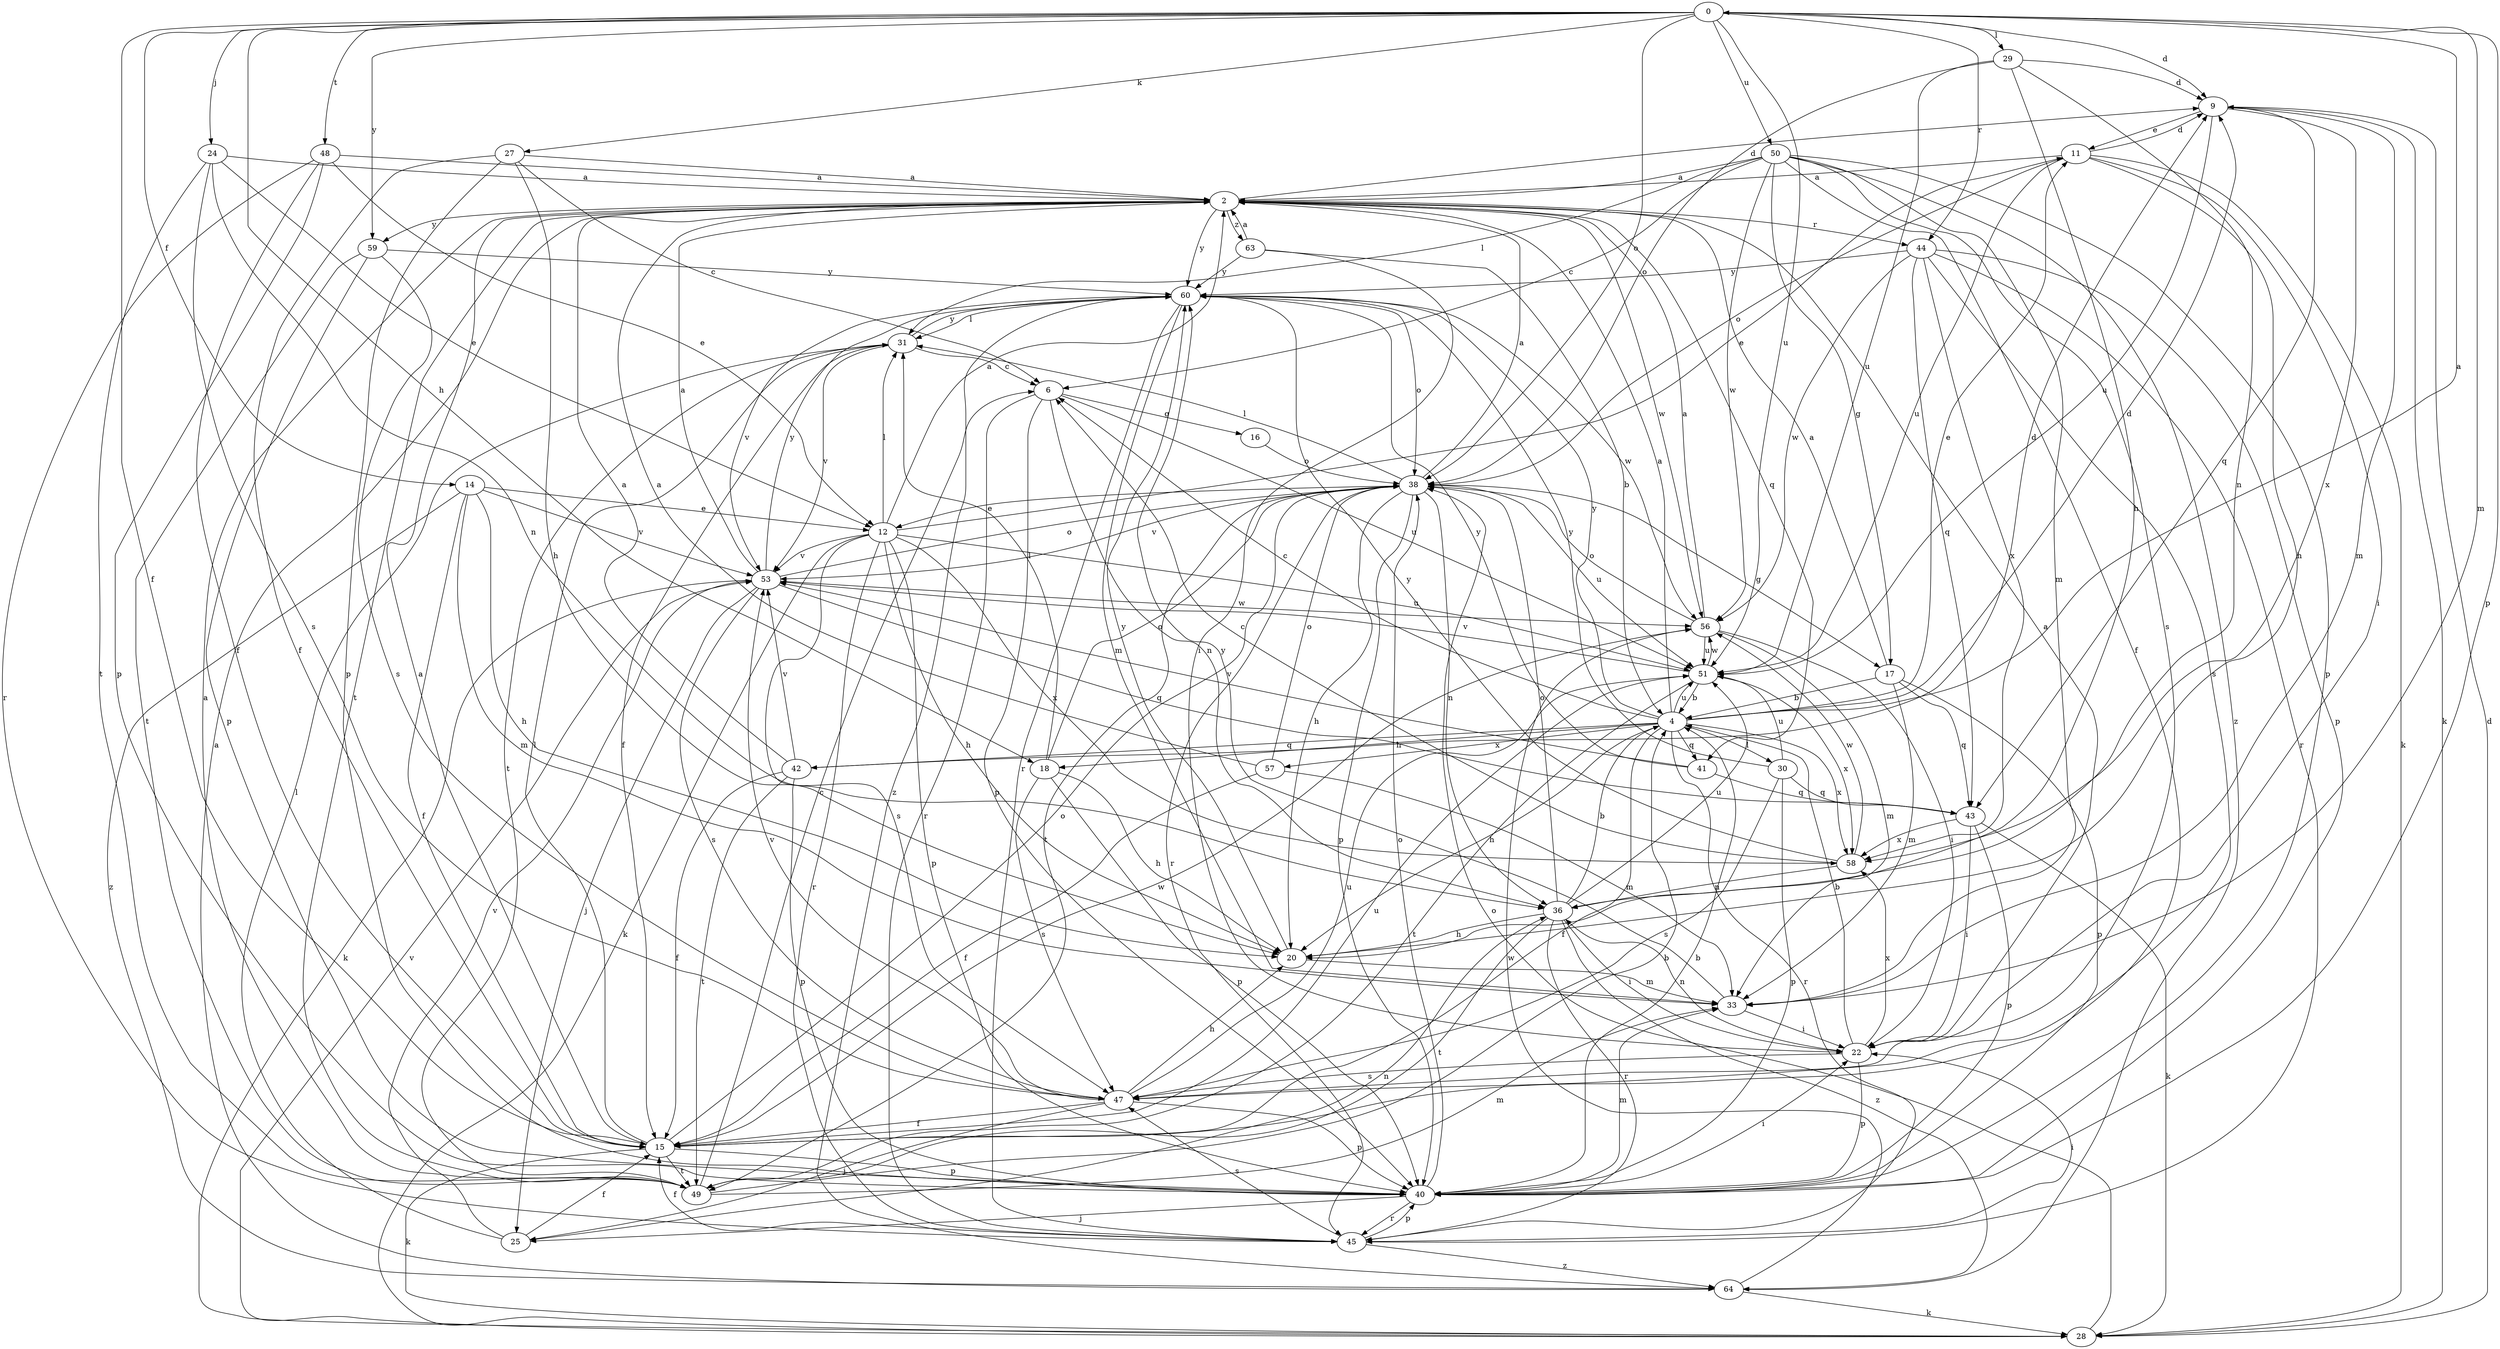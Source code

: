 strict digraph  {
0;
2;
4;
6;
9;
11;
12;
14;
15;
16;
17;
18;
20;
22;
24;
25;
27;
28;
29;
30;
31;
33;
36;
38;
40;
41;
42;
43;
44;
45;
47;
48;
49;
50;
51;
53;
56;
57;
58;
59;
60;
63;
64;
0 -> 9  [label=d];
0 -> 14  [label=f];
0 -> 15  [label=f];
0 -> 18  [label=h];
0 -> 24  [label=j];
0 -> 27  [label=k];
0 -> 29  [label=l];
0 -> 33  [label=m];
0 -> 38  [label=o];
0 -> 40  [label=p];
0 -> 44  [label=r];
0 -> 48  [label=t];
0 -> 50  [label=u];
0 -> 51  [label=u];
0 -> 59  [label=y];
2 -> 9  [label=d];
2 -> 41  [label=q];
2 -> 44  [label=r];
2 -> 49  [label=t];
2 -> 56  [label=w];
2 -> 59  [label=y];
2 -> 60  [label=y];
2 -> 63  [label=z];
4 -> 0  [label=a];
4 -> 2  [label=a];
4 -> 6  [label=c];
4 -> 9  [label=d];
4 -> 11  [label=e];
4 -> 15  [label=f];
4 -> 18  [label=h];
4 -> 20  [label=h];
4 -> 30  [label=l];
4 -> 41  [label=q];
4 -> 42  [label=q];
4 -> 45  [label=r];
4 -> 51  [label=u];
4 -> 57  [label=x];
4 -> 58  [label=x];
4 -> 60  [label=y];
6 -> 16  [label=g];
6 -> 36  [label=n];
6 -> 40  [label=p];
6 -> 45  [label=r];
6 -> 51  [label=u];
9 -> 11  [label=e];
9 -> 28  [label=k];
9 -> 33  [label=m];
9 -> 43  [label=q];
9 -> 51  [label=u];
9 -> 58  [label=x];
11 -> 2  [label=a];
11 -> 9  [label=d];
11 -> 20  [label=h];
11 -> 22  [label=i];
11 -> 28  [label=k];
11 -> 38  [label=o];
11 -> 51  [label=u];
12 -> 2  [label=a];
12 -> 11  [label=e];
12 -> 20  [label=h];
12 -> 28  [label=k];
12 -> 31  [label=l];
12 -> 40  [label=p];
12 -> 45  [label=r];
12 -> 47  [label=s];
12 -> 51  [label=u];
12 -> 53  [label=v];
12 -> 58  [label=x];
14 -> 12  [label=e];
14 -> 15  [label=f];
14 -> 20  [label=h];
14 -> 33  [label=m];
14 -> 53  [label=v];
14 -> 64  [label=z];
15 -> 2  [label=a];
15 -> 28  [label=k];
15 -> 31  [label=l];
15 -> 38  [label=o];
15 -> 40  [label=p];
15 -> 49  [label=t];
15 -> 51  [label=u];
15 -> 56  [label=w];
16 -> 38  [label=o];
17 -> 2  [label=a];
17 -> 4  [label=b];
17 -> 33  [label=m];
17 -> 40  [label=p];
17 -> 43  [label=q];
18 -> 20  [label=h];
18 -> 31  [label=l];
18 -> 38  [label=o];
18 -> 40  [label=p];
18 -> 47  [label=s];
20 -> 33  [label=m];
20 -> 60  [label=y];
22 -> 2  [label=a];
22 -> 4  [label=b];
22 -> 36  [label=n];
22 -> 40  [label=p];
22 -> 47  [label=s];
22 -> 58  [label=x];
24 -> 2  [label=a];
24 -> 12  [label=e];
24 -> 36  [label=n];
24 -> 47  [label=s];
24 -> 49  [label=t];
25 -> 15  [label=f];
25 -> 31  [label=l];
25 -> 36  [label=n];
25 -> 53  [label=v];
27 -> 2  [label=a];
27 -> 6  [label=c];
27 -> 15  [label=f];
27 -> 20  [label=h];
27 -> 40  [label=p];
28 -> 9  [label=d];
28 -> 38  [label=o];
28 -> 53  [label=v];
29 -> 9  [label=d];
29 -> 20  [label=h];
29 -> 36  [label=n];
29 -> 38  [label=o];
29 -> 51  [label=u];
30 -> 40  [label=p];
30 -> 43  [label=q];
30 -> 47  [label=s];
30 -> 51  [label=u];
30 -> 60  [label=y];
31 -> 6  [label=c];
31 -> 15  [label=f];
31 -> 49  [label=t];
31 -> 53  [label=v];
31 -> 60  [label=y];
33 -> 22  [label=i];
33 -> 60  [label=y];
36 -> 4  [label=b];
36 -> 20  [label=h];
36 -> 22  [label=i];
36 -> 38  [label=o];
36 -> 45  [label=r];
36 -> 49  [label=t];
36 -> 51  [label=u];
36 -> 64  [label=z];
38 -> 2  [label=a];
38 -> 12  [label=e];
38 -> 17  [label=g];
38 -> 20  [label=h];
38 -> 31  [label=l];
38 -> 36  [label=n];
38 -> 40  [label=p];
38 -> 45  [label=r];
38 -> 49  [label=t];
38 -> 51  [label=u];
38 -> 53  [label=v];
40 -> 4  [label=b];
40 -> 22  [label=i];
40 -> 25  [label=j];
40 -> 33  [label=m];
40 -> 38  [label=o];
40 -> 45  [label=r];
41 -> 43  [label=q];
41 -> 53  [label=v];
41 -> 60  [label=y];
42 -> 2  [label=a];
42 -> 9  [label=d];
42 -> 15  [label=f];
42 -> 40  [label=p];
42 -> 49  [label=t];
42 -> 53  [label=v];
43 -> 22  [label=i];
43 -> 28  [label=k];
43 -> 40  [label=p];
43 -> 58  [label=x];
44 -> 40  [label=p];
44 -> 43  [label=q];
44 -> 45  [label=r];
44 -> 47  [label=s];
44 -> 56  [label=w];
44 -> 58  [label=x];
44 -> 60  [label=y];
45 -> 15  [label=f];
45 -> 22  [label=i];
45 -> 40  [label=p];
45 -> 47  [label=s];
45 -> 64  [label=z];
47 -> 15  [label=f];
47 -> 20  [label=h];
47 -> 25  [label=j];
47 -> 40  [label=p];
47 -> 51  [label=u];
47 -> 53  [label=v];
48 -> 2  [label=a];
48 -> 12  [label=e];
48 -> 15  [label=f];
48 -> 40  [label=p];
48 -> 45  [label=r];
49 -> 2  [label=a];
49 -> 4  [label=b];
49 -> 6  [label=c];
49 -> 33  [label=m];
50 -> 2  [label=a];
50 -> 6  [label=c];
50 -> 15  [label=f];
50 -> 17  [label=g];
50 -> 31  [label=l];
50 -> 33  [label=m];
50 -> 40  [label=p];
50 -> 47  [label=s];
50 -> 56  [label=w];
50 -> 64  [label=z];
51 -> 4  [label=b];
51 -> 49  [label=t];
51 -> 53  [label=v];
51 -> 56  [label=w];
51 -> 58  [label=x];
53 -> 2  [label=a];
53 -> 25  [label=j];
53 -> 28  [label=k];
53 -> 38  [label=o];
53 -> 43  [label=q];
53 -> 47  [label=s];
53 -> 56  [label=w];
53 -> 60  [label=y];
56 -> 2  [label=a];
56 -> 22  [label=i];
56 -> 33  [label=m];
56 -> 38  [label=o];
56 -> 51  [label=u];
57 -> 2  [label=a];
57 -> 15  [label=f];
57 -> 33  [label=m];
57 -> 38  [label=o];
58 -> 6  [label=c];
58 -> 36  [label=n];
58 -> 56  [label=w];
58 -> 60  [label=y];
59 -> 40  [label=p];
59 -> 47  [label=s];
59 -> 49  [label=t];
59 -> 60  [label=y];
60 -> 31  [label=l];
60 -> 33  [label=m];
60 -> 38  [label=o];
60 -> 45  [label=r];
60 -> 53  [label=v];
60 -> 56  [label=w];
60 -> 64  [label=z];
63 -> 2  [label=a];
63 -> 4  [label=b];
63 -> 22  [label=i];
63 -> 60  [label=y];
64 -> 2  [label=a];
64 -> 28  [label=k];
64 -> 56  [label=w];
}
